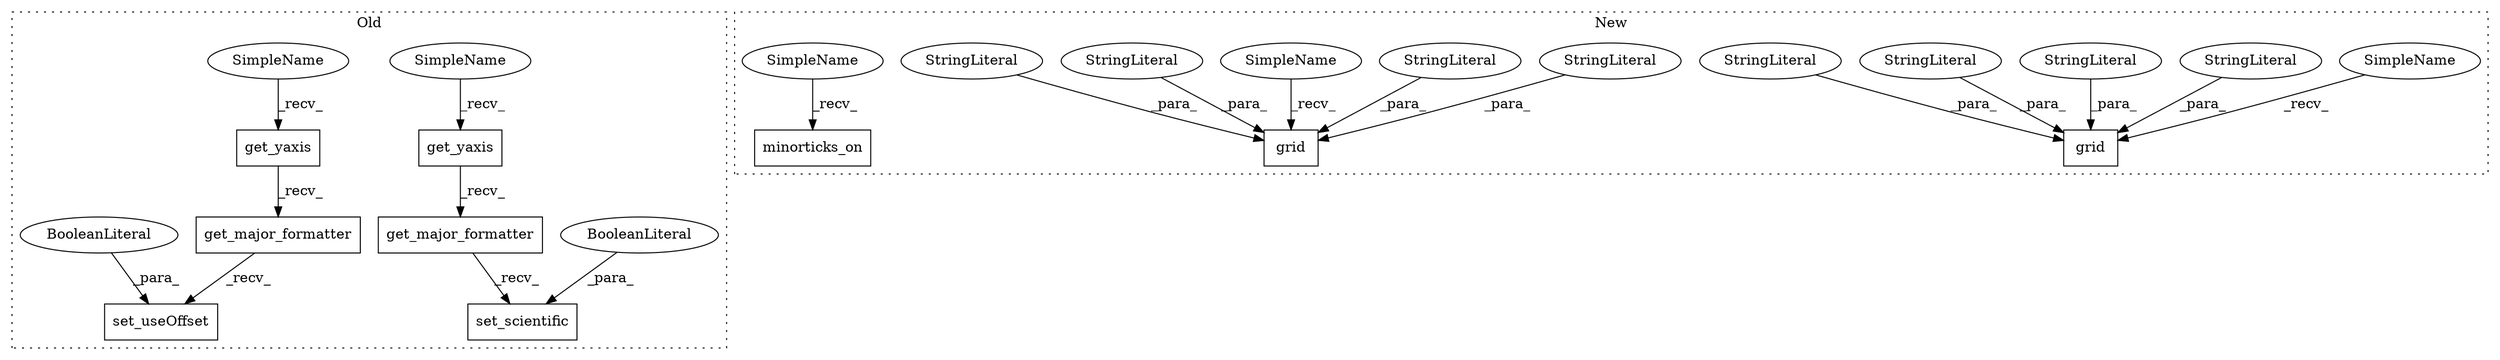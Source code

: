 digraph G {
subgraph cluster0 {
1 [label="get_yaxis" a="32" s="17444" l="11" shape="box"];
3 [label="get_yaxis" a="32" s="17376" l="11" shape="box"];
6 [label="set_scientific" a="32" s="17410,17430" l="15,1" shape="box"];
7 [label="BooleanLiteral" a="9" s="17425" l="5" shape="ellipse"];
16 [label="get_major_formatter" a="32" s="17456" l="21" shape="box"];
17 [label="set_useOffset" a="32" s="17478,17497" l="14,1" shape="box"];
18 [label="BooleanLiteral" a="9" s="17492" l="5" shape="ellipse"];
19 [label="get_major_formatter" a="32" s="17388" l="21" shape="box"];
20 [label="SimpleName" a="42" s="17371" l="4" shape="ellipse"];
21 [label="SimpleName" a="42" s="17439" l="4" shape="ellipse"];
label = "Old";
style="dotted";
}
subgraph cluster1 {
2 [label="grid" a="32" s="21080,21109" l="5,1" shape="box"];
4 [label="minorticks_on" a="32" s="21009" l="15" shape="box"];
5 [label="grid" a="32" s="21037,21066" l="5,1" shape="box"];
8 [label="StringLiteral" a="45" s="21093" l="3" shape="ellipse"];
9 [label="StringLiteral" a="45" s="21097" l="5" shape="ellipse"];
10 [label="StringLiteral" a="45" s="21085" l="7" shape="ellipse"];
11 [label="StringLiteral" a="45" s="21042" l="7" shape="ellipse"];
12 [label="StringLiteral" a="45" s="21054" l="5" shape="ellipse"];
13 [label="StringLiteral" a="45" s="21060" l="6" shape="ellipse"];
14 [label="StringLiteral" a="45" s="21103" l="6" shape="ellipse"];
15 [label="StringLiteral" a="45" s="21050" l="3" shape="ellipse"];
22 [label="SimpleName" a="42" s="21075" l="4" shape="ellipse"];
23 [label="SimpleName" a="42" s="21004" l="4" shape="ellipse"];
24 [label="SimpleName" a="42" s="21032" l="4" shape="ellipse"];
label = "New";
style="dotted";
}
1 -> 16 [label="_recv_"];
3 -> 19 [label="_recv_"];
7 -> 6 [label="_para_"];
8 -> 2 [label="_para_"];
9 -> 2 [label="_para_"];
10 -> 2 [label="_para_"];
11 -> 5 [label="_para_"];
12 -> 5 [label="_para_"];
13 -> 5 [label="_para_"];
14 -> 2 [label="_para_"];
15 -> 5 [label="_para_"];
16 -> 17 [label="_recv_"];
18 -> 17 [label="_para_"];
19 -> 6 [label="_recv_"];
20 -> 3 [label="_recv_"];
21 -> 1 [label="_recv_"];
22 -> 2 [label="_recv_"];
23 -> 4 [label="_recv_"];
24 -> 5 [label="_recv_"];
}